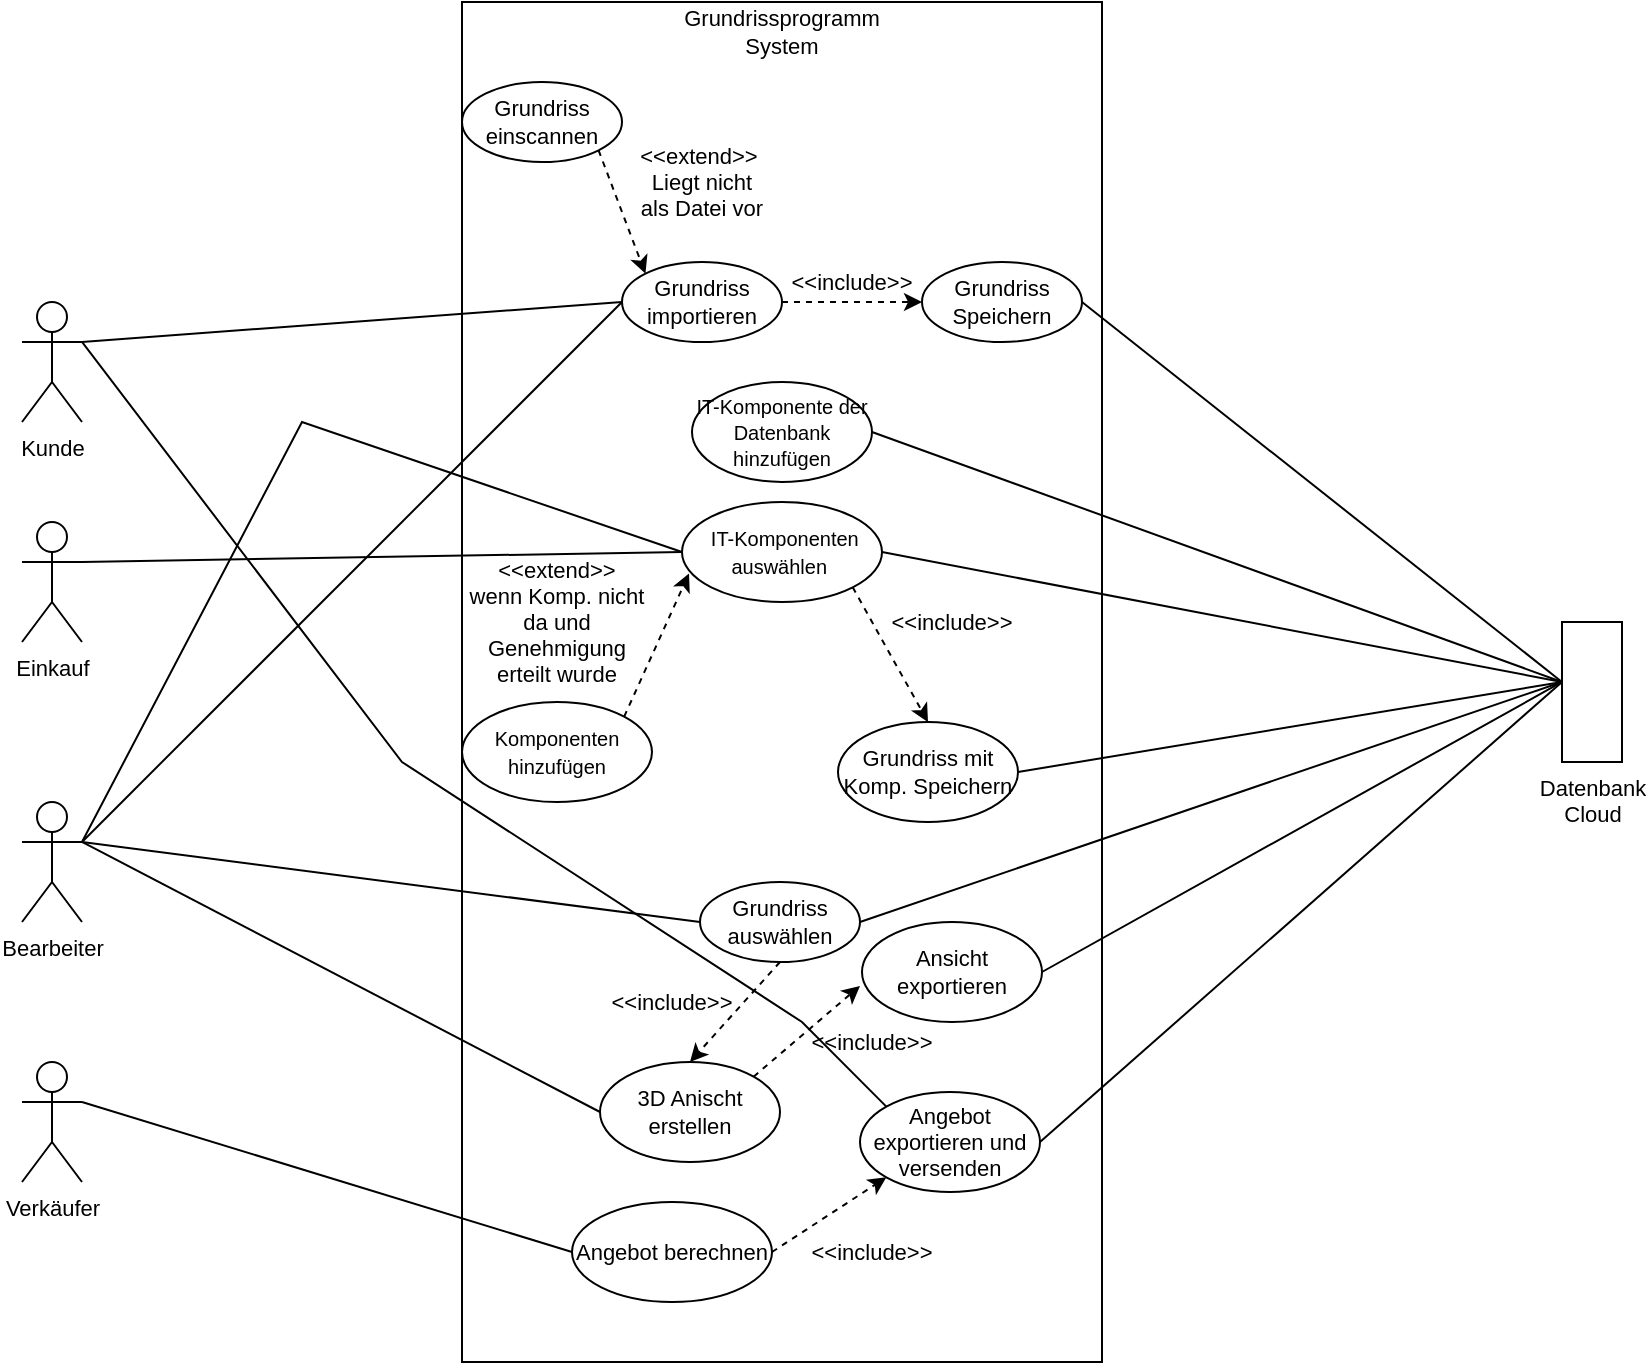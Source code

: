 <mxfile version="20.6.2" type="device"><diagram id="e4lu7S4EdpmqHD-iDM8G" name="Seite-1"><mxGraphModel dx="1422" dy="780" grid="1" gridSize="10" guides="1" tooltips="1" connect="1" arrows="1" fold="1" page="1" pageScale="1" pageWidth="827" pageHeight="1169" math="0" shadow="0"><root><mxCell id="0"/><mxCell id="1" parent="0"/><mxCell id="YPL-xU4Eonl8nfXtQO31-1" value="" style="rounded=0;whiteSpace=wrap;html=1;fontSize=11;" vertex="1" parent="1"><mxGeometry x="240" y="40" width="320" height="680" as="geometry"/></mxCell><mxCell id="YPL-xU4Eonl8nfXtQO31-2" value="Grundrissprogramm System" style="text;html=1;strokeColor=none;fillColor=none;align=center;verticalAlign=middle;whiteSpace=wrap;rounded=0;fontSize=11;" vertex="1" parent="1"><mxGeometry x="370" y="40" width="60" height="30" as="geometry"/></mxCell><mxCell id="YPL-xU4Eonl8nfXtQO31-3" style="rounded=0;orthogonalLoop=1;jettySize=auto;html=1;exitX=1;exitY=0.333;exitDx=0;exitDy=0;exitPerimeter=0;entryX=0;entryY=0.5;entryDx=0;entryDy=0;endArrow=none;endFill=0;fontSize=11;" edge="1" parent="1" source="YPL-xU4Eonl8nfXtQO31-7" target="YPL-xU4Eonl8nfXtQO31-12"><mxGeometry relative="1" as="geometry"/></mxCell><mxCell id="YPL-xU4Eonl8nfXtQO31-4" style="edgeStyle=none;rounded=0;orthogonalLoop=1;jettySize=auto;html=1;exitX=1;exitY=0.333;exitDx=0;exitDy=0;exitPerimeter=0;entryX=0;entryY=0.5;entryDx=0;entryDy=0;fontSize=11;endArrow=none;endFill=0;" edge="1" parent="1" source="YPL-xU4Eonl8nfXtQO31-7" target="YPL-xU4Eonl8nfXtQO31-21"><mxGeometry relative="1" as="geometry"/></mxCell><mxCell id="YPL-xU4Eonl8nfXtQO31-5" style="edgeStyle=none;rounded=0;orthogonalLoop=1;jettySize=auto;html=1;exitX=1;exitY=0.333;exitDx=0;exitDy=0;exitPerimeter=0;entryX=0;entryY=0.5;entryDx=0;entryDy=0;startArrow=none;startFill=0;endArrow=none;endFill=0;" edge="1" parent="1" source="YPL-xU4Eonl8nfXtQO31-7" target="YPL-xU4Eonl8nfXtQO31-23"><mxGeometry relative="1" as="geometry"><Array as="points"><mxPoint x="160" y="250"/></Array></mxGeometry></mxCell><mxCell id="YPL-xU4Eonl8nfXtQO31-6" style="edgeStyle=none;rounded=0;orthogonalLoop=1;jettySize=auto;html=1;exitX=1;exitY=0.333;exitDx=0;exitDy=0;exitPerimeter=0;entryX=0;entryY=0.5;entryDx=0;entryDy=0;startArrow=none;startFill=0;endArrow=none;endFill=0;" edge="1" parent="1" source="YPL-xU4Eonl8nfXtQO31-7" target="YPL-xU4Eonl8nfXtQO31-28"><mxGeometry relative="1" as="geometry"/></mxCell><mxCell id="YPL-xU4Eonl8nfXtQO31-7" value="Bearbeiter" style="shape=umlActor;verticalLabelPosition=bottom;verticalAlign=top;html=1;outlineConnect=0;fontSize=11;" vertex="1" parent="1"><mxGeometry x="20" y="440" width="30" height="60" as="geometry"/></mxCell><mxCell id="YPL-xU4Eonl8nfXtQO31-8" style="edgeStyle=none;rounded=0;orthogonalLoop=1;jettySize=auto;html=1;exitX=0;exitY=0.333;exitDx=0;exitDy=0;exitPerimeter=0;entryX=1;entryY=0.5;entryDx=0;entryDy=0;fontSize=10;endArrow=none;endFill=0;" edge="1" parent="1" source="YPL-xU4Eonl8nfXtQO31-10" target="YPL-xU4Eonl8nfXtQO31-23"><mxGeometry relative="1" as="geometry"/></mxCell><mxCell id="YPL-xU4Eonl8nfXtQO31-9" style="edgeStyle=none;rounded=0;orthogonalLoop=1;jettySize=auto;html=1;exitX=0;exitY=0.333;exitDx=0;exitDy=0;exitPerimeter=0;entryX=1;entryY=0.5;entryDx=0;entryDy=0;startArrow=none;startFill=0;endArrow=none;endFill=0;" edge="1" parent="1" source="YPL-xU4Eonl8nfXtQO31-10" target="YPL-xU4Eonl8nfXtQO31-26"><mxGeometry relative="1" as="geometry"/></mxCell><mxCell id="YPL-xU4Eonl8nfXtQO31-10" value="&lt;div&gt;Datenbank&lt;/div&gt;&lt;div&gt;Cloud&lt;br&gt;&lt;/div&gt;" style="shape=umlActor;verticalLabelPosition=bottom;verticalAlign=top;html=1;outlineConnect=0;fontSize=11;" vertex="1" parent="1"><mxGeometry x="790" y="360" width="30" height="60" as="geometry"/></mxCell><mxCell id="YPL-xU4Eonl8nfXtQO31-11" style="edgeStyle=none;rounded=0;orthogonalLoop=1;jettySize=auto;html=1;exitX=1;exitY=0.5;exitDx=0;exitDy=0;entryX=0;entryY=0.5;entryDx=0;entryDy=0;endArrow=classic;endFill=1;dashed=1;fontSize=11;" edge="1" parent="1" source="YPL-xU4Eonl8nfXtQO31-12" target="YPL-xU4Eonl8nfXtQO31-14"><mxGeometry relative="1" as="geometry"/></mxCell><mxCell id="YPL-xU4Eonl8nfXtQO31-12" value="Grundriss importieren" style="ellipse;whiteSpace=wrap;html=1;fontSize=11;" vertex="1" parent="1"><mxGeometry x="320" y="170" width="80" height="40" as="geometry"/></mxCell><mxCell id="YPL-xU4Eonl8nfXtQO31-13" style="edgeStyle=none;rounded=0;orthogonalLoop=1;jettySize=auto;html=1;exitX=1;exitY=0.5;exitDx=0;exitDy=0;entryX=0;entryY=0.333;entryDx=0;entryDy=0;entryPerimeter=0;endArrow=none;endFill=0;fontSize=11;" edge="1" parent="1" source="YPL-xU4Eonl8nfXtQO31-14" target="YPL-xU4Eonl8nfXtQO31-10"><mxGeometry relative="1" as="geometry"/></mxCell><mxCell id="YPL-xU4Eonl8nfXtQO31-14" value="Grundriss Speichern" style="ellipse;whiteSpace=wrap;html=1;fontSize=11;" vertex="1" parent="1"><mxGeometry x="470" y="170" width="80" height="40" as="geometry"/></mxCell><mxCell id="YPL-xU4Eonl8nfXtQO31-15" value="&amp;lt;&amp;lt;include&amp;gt;&amp;gt;" style="text;html=1;strokeColor=none;fillColor=none;align=center;verticalAlign=middle;whiteSpace=wrap;rounded=0;fontSize=11;" vertex="1" parent="1"><mxGeometry x="410" y="170" width="50" height="20" as="geometry"/></mxCell><mxCell id="YPL-xU4Eonl8nfXtQO31-16" style="edgeStyle=none;rounded=0;orthogonalLoop=1;jettySize=auto;html=1;exitX=1;exitY=1;exitDx=0;exitDy=0;entryX=0;entryY=0;entryDx=0;entryDy=0;dashed=1;endArrow=classic;endFill=1;fontSize=11;startArrow=none;startFill=0;" edge="1" parent="1" source="YPL-xU4Eonl8nfXtQO31-17" target="YPL-xU4Eonl8nfXtQO31-12"><mxGeometry relative="1" as="geometry"/></mxCell><mxCell id="YPL-xU4Eonl8nfXtQO31-17" value="Grundriss einscannen" style="ellipse;whiteSpace=wrap;html=1;fontSize=11;" vertex="1" parent="1"><mxGeometry x="240" y="80" width="80" height="40" as="geometry"/></mxCell><mxCell id="YPL-xU4Eonl8nfXtQO31-18" value="&amp;lt;&amp;lt;extend&amp;gt;&amp;gt;&amp;nbsp;&lt;br&gt;Liegt nicht als Datei vor" style="text;html=1;strokeColor=none;fillColor=none;align=center;verticalAlign=middle;whiteSpace=wrap;rounded=0;fontSize=11;" vertex="1" parent="1"><mxGeometry x="335" y="120" width="50" height="20" as="geometry"/></mxCell><mxCell id="YPL-xU4Eonl8nfXtQO31-19" style="edgeStyle=none;rounded=0;orthogonalLoop=1;jettySize=auto;html=1;exitX=1;exitY=0.5;exitDx=0;exitDy=0;entryX=0;entryY=0.333;entryDx=0;entryDy=0;entryPerimeter=0;fontSize=11;endArrow=none;endFill=0;" edge="1" parent="1" source="YPL-xU4Eonl8nfXtQO31-21" target="YPL-xU4Eonl8nfXtQO31-10"><mxGeometry relative="1" as="geometry"/></mxCell><mxCell id="YPL-xU4Eonl8nfXtQO31-20" style="edgeStyle=none;rounded=0;orthogonalLoop=1;jettySize=auto;html=1;exitX=0.5;exitY=1;exitDx=0;exitDy=0;entryX=0.5;entryY=0;entryDx=0;entryDy=0;dashed=1;fontSize=10;endArrow=classic;endFill=1;" edge="1" parent="1" source="YPL-xU4Eonl8nfXtQO31-21" target="YPL-xU4Eonl8nfXtQO31-28"><mxGeometry relative="1" as="geometry"/></mxCell><mxCell id="YPL-xU4Eonl8nfXtQO31-21" value="Grundriss auswählen" style="ellipse;whiteSpace=wrap;html=1;fontSize=11;" vertex="1" parent="1"><mxGeometry x="359" y="480" width="80" height="40" as="geometry"/></mxCell><mxCell id="YPL-xU4Eonl8nfXtQO31-22" style="edgeStyle=none;rounded=0;orthogonalLoop=1;jettySize=auto;html=1;exitX=1;exitY=1;exitDx=0;exitDy=0;entryX=0.5;entryY=0;entryDx=0;entryDy=0;fontSize=10;endArrow=classic;endFill=1;dashed=1;" edge="1" parent="1" source="YPL-xU4Eonl8nfXtQO31-23" target="YPL-xU4Eonl8nfXtQO31-26"><mxGeometry relative="1" as="geometry"/></mxCell><mxCell id="YPL-xU4Eonl8nfXtQO31-23" value="&lt;font style=&quot;font-size: 10px&quot;&gt;&amp;nbsp;IT-Komponenten auswählen&amp;nbsp;&lt;br&gt;&lt;/font&gt;" style="ellipse;whiteSpace=wrap;html=1;fontSize=11;" vertex="1" parent="1"><mxGeometry x="350" y="290" width="100" height="50" as="geometry"/></mxCell><mxCell id="YPL-xU4Eonl8nfXtQO31-24" style="edgeStyle=none;rounded=0;orthogonalLoop=1;jettySize=auto;html=1;exitX=1;exitY=0.5;exitDx=0;exitDy=0;entryX=0;entryY=0.333;entryDx=0;entryDy=0;entryPerimeter=0;fontSize=10;endArrow=none;endFill=0;" edge="1" parent="1" source="YPL-xU4Eonl8nfXtQO31-25" target="YPL-xU4Eonl8nfXtQO31-10"><mxGeometry relative="1" as="geometry"/></mxCell><mxCell id="YPL-xU4Eonl8nfXtQO31-25" value="&lt;font style=&quot;font-size: 10px;&quot;&gt;IT-Komponente der Datenbank hinzufügen&lt;br&gt;&lt;/font&gt;" style="ellipse;whiteSpace=wrap;html=1;fontSize=11;" vertex="1" parent="1"><mxGeometry x="355" y="230" width="90" height="50" as="geometry"/></mxCell><mxCell id="YPL-xU4Eonl8nfXtQO31-26" value="Grundriss mit Komp. Speichern" style="ellipse;whiteSpace=wrap;html=1;fontSize=11;" vertex="1" parent="1"><mxGeometry x="428" y="400" width="90" height="50" as="geometry"/></mxCell><mxCell id="YPL-xU4Eonl8nfXtQO31-27" style="edgeStyle=none;rounded=0;orthogonalLoop=1;jettySize=auto;html=1;exitX=1;exitY=0;exitDx=0;exitDy=0;entryX=-0.011;entryY=0.639;entryDx=0;entryDy=0;dashed=1;fontSize=10;endArrow=classic;endFill=1;entryPerimeter=0;" edge="1" parent="1" source="YPL-xU4Eonl8nfXtQO31-28" target="YPL-xU4Eonl8nfXtQO31-30"><mxGeometry relative="1" as="geometry"/></mxCell><mxCell id="YPL-xU4Eonl8nfXtQO31-28" value="3D Anischt erstellen" style="ellipse;whiteSpace=wrap;html=1;fontSize=11;" vertex="1" parent="1"><mxGeometry x="309" y="570" width="90" height="50" as="geometry"/></mxCell><mxCell id="YPL-xU4Eonl8nfXtQO31-29" style="edgeStyle=none;rounded=0;orthogonalLoop=1;jettySize=auto;html=1;exitX=1;exitY=0.5;exitDx=0;exitDy=0;startArrow=none;startFill=0;endArrow=none;endFill=0;entryX=0;entryY=0.333;entryDx=0;entryDy=0;entryPerimeter=0;" edge="1" parent="1" source="YPL-xU4Eonl8nfXtQO31-30" target="YPL-xU4Eonl8nfXtQO31-10"><mxGeometry relative="1" as="geometry"><mxPoint x="790" y="390.0" as="targetPoint"/></mxGeometry></mxCell><mxCell id="YPL-xU4Eonl8nfXtQO31-30" value="Ansicht exportieren" style="ellipse;whiteSpace=wrap;html=1;fontSize=11;" vertex="1" parent="1"><mxGeometry x="440" y="500" width="90" height="50" as="geometry"/></mxCell><mxCell id="YPL-xU4Eonl8nfXtQO31-31" style="edgeStyle=none;rounded=0;orthogonalLoop=1;jettySize=auto;html=1;exitX=1;exitY=0.5;exitDx=0;exitDy=0;entryX=0;entryY=1;entryDx=0;entryDy=0;dashed=1;fontSize=10;endArrow=classic;endFill=1;" edge="1" parent="1" source="YPL-xU4Eonl8nfXtQO31-32" target="YPL-xU4Eonl8nfXtQO31-35"><mxGeometry relative="1" as="geometry"/></mxCell><mxCell id="YPL-xU4Eonl8nfXtQO31-32" value="Angebot berechnen" style="ellipse;whiteSpace=wrap;html=1;fontSize=11;" vertex="1" parent="1"><mxGeometry x="295" y="640" width="100" height="50" as="geometry"/></mxCell><mxCell id="YPL-xU4Eonl8nfXtQO31-33" style="edgeStyle=none;rounded=0;orthogonalLoop=1;jettySize=auto;html=1;exitX=1;exitY=0.5;exitDx=0;exitDy=0;entryX=0;entryY=0.333;entryDx=0;entryDy=0;entryPerimeter=0;startArrow=none;startFill=0;endArrow=none;endFill=0;" edge="1" parent="1" source="YPL-xU4Eonl8nfXtQO31-35" target="YPL-xU4Eonl8nfXtQO31-10"><mxGeometry relative="1" as="geometry"/></mxCell><mxCell id="YPL-xU4Eonl8nfXtQO31-34" style="edgeStyle=none;rounded=0;orthogonalLoop=1;jettySize=auto;html=1;exitX=0;exitY=0;exitDx=0;exitDy=0;entryX=1;entryY=0.333;entryDx=0;entryDy=0;entryPerimeter=0;startArrow=none;startFill=0;endArrow=none;endFill=0;" edge="1" parent="1" source="YPL-xU4Eonl8nfXtQO31-35" target="YPL-xU4Eonl8nfXtQO31-37"><mxGeometry relative="1" as="geometry"><Array as="points"><mxPoint x="410" y="550"/><mxPoint x="210" y="420"/></Array></mxGeometry></mxCell><mxCell id="YPL-xU4Eonl8nfXtQO31-35" value="&lt;div&gt;Angebot&lt;br&gt;&lt;/div&gt;&lt;div&gt;exportieren und versenden&lt;/div&gt;" style="ellipse;whiteSpace=wrap;html=1;fontSize=11;" vertex="1" parent="1"><mxGeometry x="439" y="585" width="90" height="50" as="geometry"/></mxCell><mxCell id="YPL-xU4Eonl8nfXtQO31-36" style="rounded=0;orthogonalLoop=1;jettySize=auto;html=1;exitX=1;exitY=0.333;exitDx=0;exitDy=0;exitPerimeter=0;entryX=0;entryY=0.5;entryDx=0;entryDy=0;endArrow=none;endFill=0;" edge="1" parent="1" source="YPL-xU4Eonl8nfXtQO31-37" target="YPL-xU4Eonl8nfXtQO31-12"><mxGeometry relative="1" as="geometry"/></mxCell><mxCell id="YPL-xU4Eonl8nfXtQO31-37" value="Kunde" style="shape=umlActor;verticalLabelPosition=bottom;verticalAlign=top;html=1;outlineConnect=0;fontSize=11;" vertex="1" parent="1"><mxGeometry x="20" y="190" width="30" height="60" as="geometry"/></mxCell><mxCell id="YPL-xU4Eonl8nfXtQO31-38" style="edgeStyle=none;rounded=0;orthogonalLoop=1;jettySize=auto;html=1;exitX=1;exitY=0.333;exitDx=0;exitDy=0;exitPerimeter=0;entryX=0;entryY=0.5;entryDx=0;entryDy=0;startArrow=none;startFill=0;endArrow=none;endFill=0;" edge="1" parent="1" source="YPL-xU4Eonl8nfXtQO31-39" target="YPL-xU4Eonl8nfXtQO31-23"><mxGeometry relative="1" as="geometry"/></mxCell><mxCell id="YPL-xU4Eonl8nfXtQO31-39" value="Einkauf" style="shape=umlActor;verticalLabelPosition=bottom;verticalAlign=top;html=1;outlineConnect=0;fontSize=11;" vertex="1" parent="1"><mxGeometry x="20" y="300" width="30" height="60" as="geometry"/></mxCell><mxCell id="YPL-xU4Eonl8nfXtQO31-40" style="edgeStyle=none;rounded=0;orthogonalLoop=1;jettySize=auto;html=1;exitX=1;exitY=0;exitDx=0;exitDy=0;entryX=0.035;entryY=0.715;entryDx=0;entryDy=0;entryPerimeter=0;startArrow=none;startFill=0;endArrow=classic;endFill=1;dashed=1;" edge="1" parent="1" source="YPL-xU4Eonl8nfXtQO31-41" target="YPL-xU4Eonl8nfXtQO31-23"><mxGeometry relative="1" as="geometry"/></mxCell><mxCell id="YPL-xU4Eonl8nfXtQO31-41" value="&lt;font style=&quot;font-size: 10px&quot;&gt;Komponenten hinzufügen&lt;br&gt;&lt;/font&gt;" style="ellipse;whiteSpace=wrap;html=1;fontSize=11;" vertex="1" parent="1"><mxGeometry x="240" y="390" width="95" height="50" as="geometry"/></mxCell><mxCell id="YPL-xU4Eonl8nfXtQO31-42" value="&amp;lt;&amp;lt;extend&amp;gt;&amp;gt;&lt;br&gt;wenn Komp. nicht da und Genehmigung erteilt wurde" style="text;html=1;strokeColor=none;fillColor=none;align=center;verticalAlign=middle;whiteSpace=wrap;rounded=0;fontSize=11;" vertex="1" parent="1"><mxGeometry x="240" y="340" width="95" height="20" as="geometry"/></mxCell><mxCell id="YPL-xU4Eonl8nfXtQO31-43" value="&amp;lt;&amp;lt;include&amp;gt;&amp;gt;" style="text;html=1;strokeColor=none;fillColor=none;align=center;verticalAlign=middle;whiteSpace=wrap;rounded=0;fontSize=11;" vertex="1" parent="1"><mxGeometry x="460" y="340" width="50" height="20" as="geometry"/></mxCell><mxCell id="YPL-xU4Eonl8nfXtQO31-44" value="&amp;lt;&amp;lt;include&amp;gt;&amp;gt;" style="text;html=1;strokeColor=none;fillColor=none;align=center;verticalAlign=middle;whiteSpace=wrap;rounded=0;fontSize=11;" vertex="1" parent="1"><mxGeometry x="320" y="530" width="50" height="20" as="geometry"/></mxCell><mxCell id="YPL-xU4Eonl8nfXtQO31-45" value="&amp;lt;&amp;lt;include&amp;gt;&amp;gt;" style="text;html=1;strokeColor=none;fillColor=none;align=center;verticalAlign=middle;whiteSpace=wrap;rounded=0;fontSize=11;" vertex="1" parent="1"><mxGeometry x="420" y="550" width="50" height="20" as="geometry"/></mxCell><mxCell id="YPL-xU4Eonl8nfXtQO31-46" style="edgeStyle=none;rounded=0;orthogonalLoop=1;jettySize=auto;html=1;exitX=1;exitY=0.333;exitDx=0;exitDy=0;exitPerimeter=0;entryX=0;entryY=0.5;entryDx=0;entryDy=0;startArrow=none;startFill=0;endArrow=none;endFill=0;" edge="1" parent="1" source="YPL-xU4Eonl8nfXtQO31-47" target="YPL-xU4Eonl8nfXtQO31-32"><mxGeometry relative="1" as="geometry"/></mxCell><mxCell id="YPL-xU4Eonl8nfXtQO31-47" value="Verkäufer" style="shape=umlActor;verticalLabelPosition=bottom;verticalAlign=top;html=1;outlineConnect=0;fontSize=11;" vertex="1" parent="1"><mxGeometry x="20" y="570" width="30" height="60" as="geometry"/></mxCell><mxCell id="YPL-xU4Eonl8nfXtQO31-48" value="&amp;lt;&amp;lt;include&amp;gt;&amp;gt;" style="text;html=1;strokeColor=none;fillColor=none;align=center;verticalAlign=middle;whiteSpace=wrap;rounded=0;fontSize=11;" vertex="1" parent="1"><mxGeometry x="420" y="655" width="50" height="20" as="geometry"/></mxCell><mxCell id="YPL-xU4Eonl8nfXtQO31-49" value="" style="rounded=0;whiteSpace=wrap;html=1;" vertex="1" parent="1"><mxGeometry x="790" y="350" width="30" height="70" as="geometry"/></mxCell></root></mxGraphModel></diagram></mxfile>